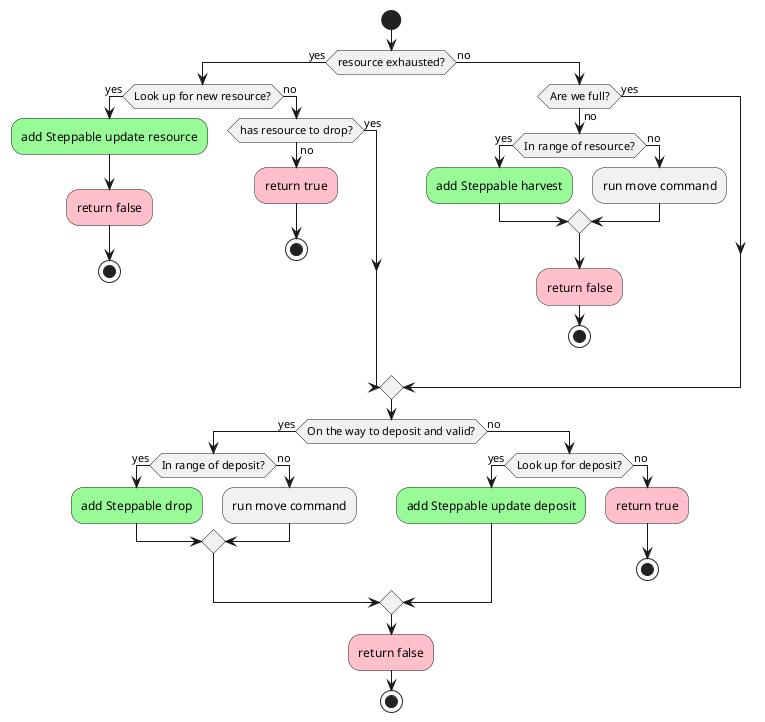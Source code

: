 @startuml harvestCommand

start

if (resource exhausted?) then (yes)
	if (Look up for new resource?) then (yes)
		#palegreen:add Steppable update resource;
		#pink:return false;
		stop
	else (no)
		if (has resource to drop?) then (yes)
		else (no)
			#pink:return true;
			stop
		endif
	endif
else (no)

	if (Are we full?) then (yes)
	else (no)
		if (In range of resource?) then (yes)
			#palegreen:add Steppable harvest;
		else (no)
			:run move command;
		endif
		#pink:return false;
		stop
	endif
endif

if (On the way to deposit and valid?) then (yes)
	if (In range of deposit?) then (yes)
		#palegreen:add Steppable drop;
	else (no)
		:run move command;
	endif
else (no)
	if (Look up for deposit?) then (yes)
		#palegreen:add Steppable update deposit;
	else (no)
		#pink:return true;
		stop
	endif
endif

#pink:return false;
stop
@enduml
